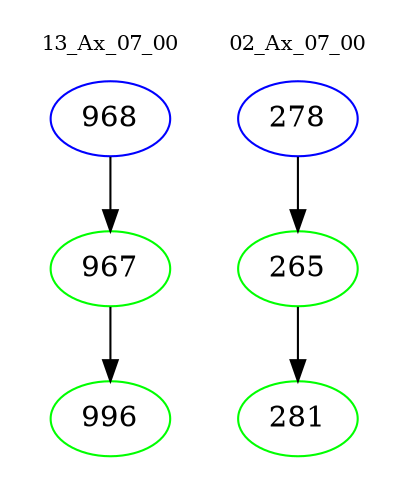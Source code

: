 digraph{
subgraph cluster_0 {
color = white
label = "13_Ax_07_00";
fontsize=10;
T0_968 [label="968", color="blue"]
T0_968 -> T0_967 [color="black"]
T0_967 [label="967", color="green"]
T0_967 -> T0_996 [color="black"]
T0_996 [label="996", color="green"]
}
subgraph cluster_1 {
color = white
label = "02_Ax_07_00";
fontsize=10;
T1_278 [label="278", color="blue"]
T1_278 -> T1_265 [color="black"]
T1_265 [label="265", color="green"]
T1_265 -> T1_281 [color="black"]
T1_281 [label="281", color="green"]
}
}
